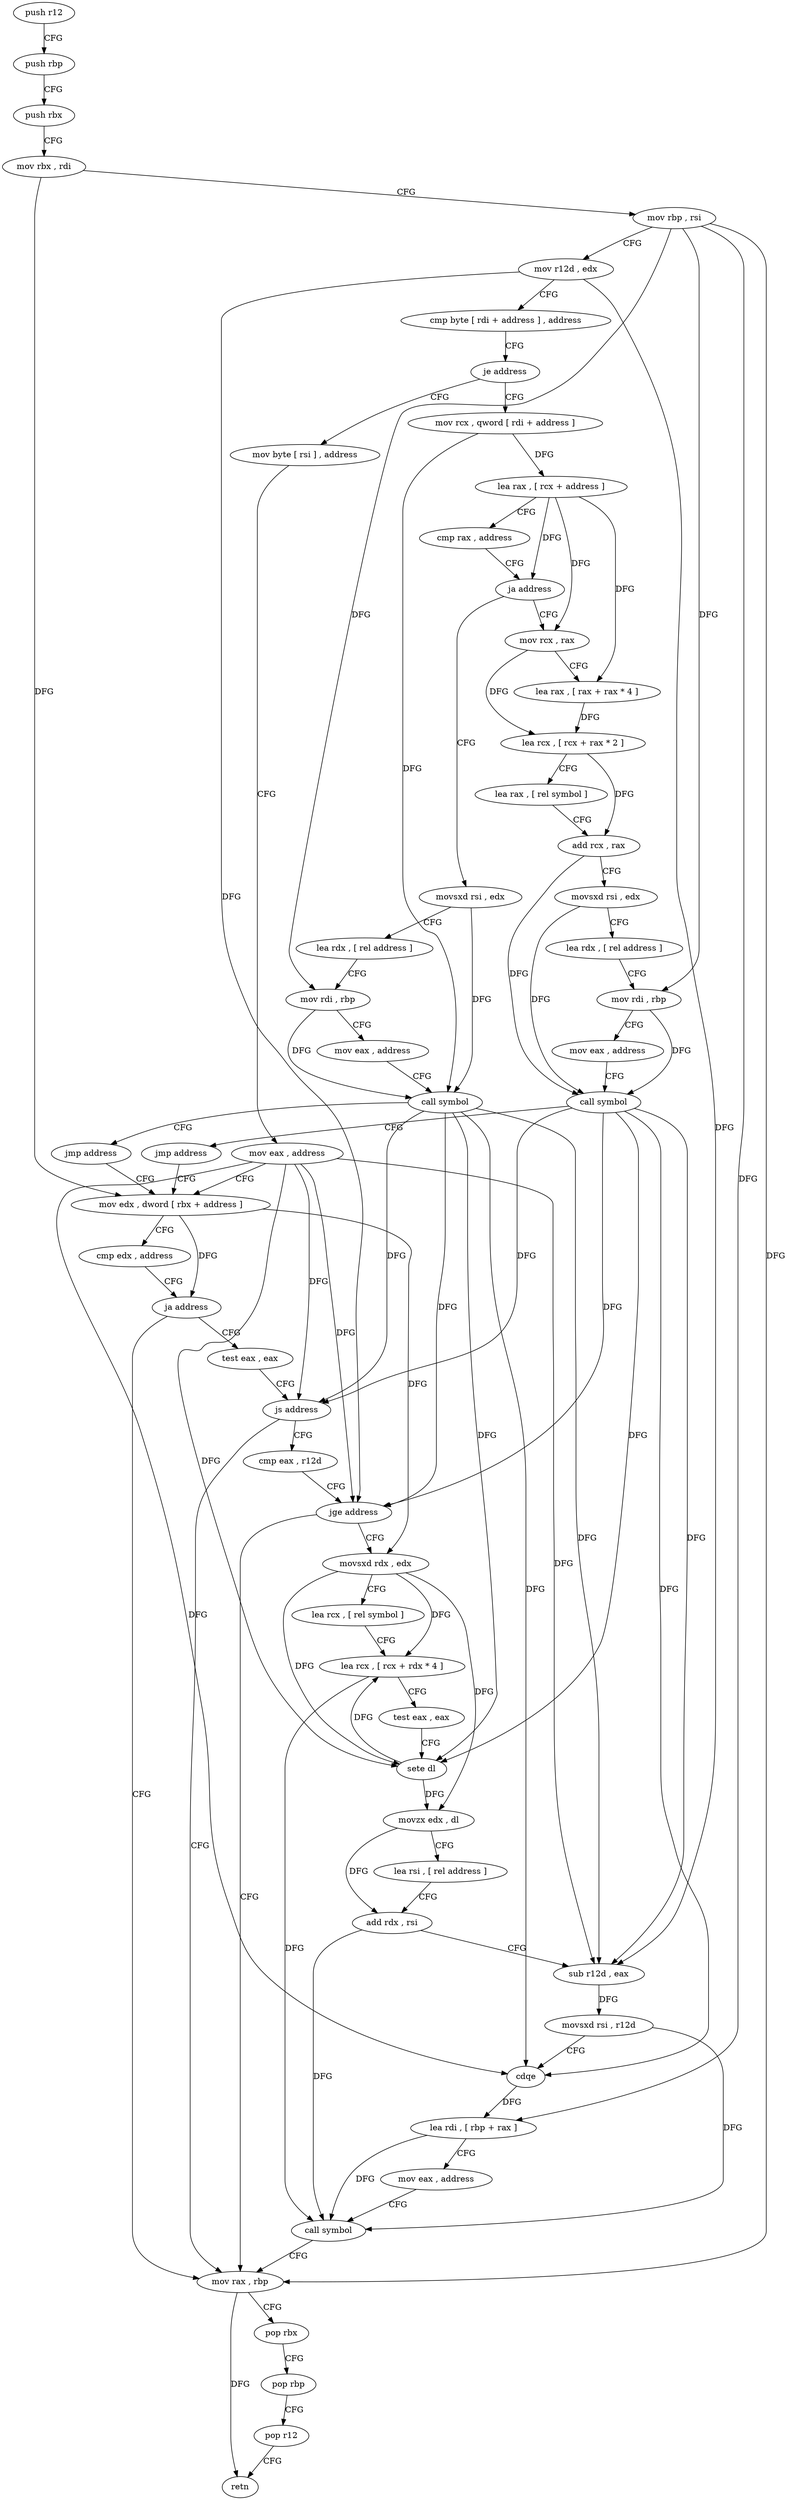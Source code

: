 digraph "func" {
"193891" [label = "push r12" ]
"193893" [label = "push rbp" ]
"193894" [label = "push rbx" ]
"193895" [label = "mov rbx , rdi" ]
"193898" [label = "mov rbp , rsi" ]
"193901" [label = "mov r12d , edx" ]
"193904" [label = "cmp byte [ rdi + address ] , address" ]
"193911" [label = "je address" ]
"193998" [label = "mov byte [ rsi ] , address" ]
"193913" [label = "mov rcx , qword [ rdi + address ]" ]
"194001" [label = "mov eax , address" ]
"194006" [label = "mov edx , dword [ rbx + address ]" ]
"193917" [label = "lea rax , [ rcx + address ]" ]
"193921" [label = "cmp rax , address" ]
"193925" [label = "ja address" ]
"193973" [label = "movsxd rsi , edx" ]
"193927" [label = "mov rcx , rax" ]
"194078" [label = "mov rax , rbp" ]
"194081" [label = "pop rbx" ]
"194082" [label = "pop rbp" ]
"194083" [label = "pop r12" ]
"194085" [label = "retn" ]
"194014" [label = "test eax , eax" ]
"194016" [label = "js address" ]
"194018" [label = "cmp eax , r12d" ]
"193976" [label = "lea rdx , [ rel address ]" ]
"193983" [label = "mov rdi , rbp" ]
"193986" [label = "mov eax , address" ]
"193991" [label = "call symbol" ]
"193996" [label = "jmp address" ]
"193930" [label = "lea rax , [ rax + rax * 4 ]" ]
"193934" [label = "lea rcx , [ rcx + rax * 2 ]" ]
"193938" [label = "lea rax , [ rel symbol ]" ]
"193945" [label = "add rcx , rax" ]
"193948" [label = "movsxd rsi , edx" ]
"193951" [label = "lea rdx , [ rel address ]" ]
"193958" [label = "mov rdi , rbp" ]
"193961" [label = "mov eax , address" ]
"193966" [label = "call symbol" ]
"193971" [label = "jmp address" ]
"194021" [label = "jge address" ]
"194023" [label = "movsxd rdx , edx" ]
"194009" [label = "cmp edx , address" ]
"194012" [label = "ja address" ]
"194026" [label = "lea rcx , [ rel symbol ]" ]
"194033" [label = "lea rcx , [ rcx + rdx * 4 ]" ]
"194037" [label = "test eax , eax" ]
"194039" [label = "sete dl" ]
"194042" [label = "movzx edx , dl" ]
"194045" [label = "lea rsi , [ rel address ]" ]
"194052" [label = "add rdx , rsi" ]
"194055" [label = "sub r12d , eax" ]
"194058" [label = "movsxd rsi , r12d" ]
"194061" [label = "cdqe" ]
"194063" [label = "lea rdi , [ rbp + rax ]" ]
"194068" [label = "mov eax , address" ]
"194073" [label = "call symbol" ]
"193891" -> "193893" [ label = "CFG" ]
"193893" -> "193894" [ label = "CFG" ]
"193894" -> "193895" [ label = "CFG" ]
"193895" -> "193898" [ label = "CFG" ]
"193895" -> "194006" [ label = "DFG" ]
"193898" -> "193901" [ label = "CFG" ]
"193898" -> "193983" [ label = "DFG" ]
"193898" -> "193958" [ label = "DFG" ]
"193898" -> "194078" [ label = "DFG" ]
"193898" -> "194063" [ label = "DFG" ]
"193901" -> "193904" [ label = "CFG" ]
"193901" -> "194021" [ label = "DFG" ]
"193901" -> "194055" [ label = "DFG" ]
"193904" -> "193911" [ label = "CFG" ]
"193911" -> "193998" [ label = "CFG" ]
"193911" -> "193913" [ label = "CFG" ]
"193998" -> "194001" [ label = "CFG" ]
"193913" -> "193917" [ label = "DFG" ]
"193913" -> "193991" [ label = "DFG" ]
"194001" -> "194006" [ label = "CFG" ]
"194001" -> "194016" [ label = "DFG" ]
"194001" -> "194021" [ label = "DFG" ]
"194001" -> "194039" [ label = "DFG" ]
"194001" -> "194055" [ label = "DFG" ]
"194001" -> "194061" [ label = "DFG" ]
"194006" -> "194009" [ label = "CFG" ]
"194006" -> "194012" [ label = "DFG" ]
"194006" -> "194023" [ label = "DFG" ]
"193917" -> "193921" [ label = "CFG" ]
"193917" -> "193925" [ label = "DFG" ]
"193917" -> "193927" [ label = "DFG" ]
"193917" -> "193930" [ label = "DFG" ]
"193921" -> "193925" [ label = "CFG" ]
"193925" -> "193973" [ label = "CFG" ]
"193925" -> "193927" [ label = "CFG" ]
"193973" -> "193976" [ label = "CFG" ]
"193973" -> "193991" [ label = "DFG" ]
"193927" -> "193930" [ label = "CFG" ]
"193927" -> "193934" [ label = "DFG" ]
"194078" -> "194081" [ label = "CFG" ]
"194078" -> "194085" [ label = "DFG" ]
"194081" -> "194082" [ label = "CFG" ]
"194082" -> "194083" [ label = "CFG" ]
"194083" -> "194085" [ label = "CFG" ]
"194014" -> "194016" [ label = "CFG" ]
"194016" -> "194078" [ label = "CFG" ]
"194016" -> "194018" [ label = "CFG" ]
"194018" -> "194021" [ label = "CFG" ]
"193976" -> "193983" [ label = "CFG" ]
"193983" -> "193986" [ label = "CFG" ]
"193983" -> "193991" [ label = "DFG" ]
"193986" -> "193991" [ label = "CFG" ]
"193991" -> "193996" [ label = "CFG" ]
"193991" -> "194016" [ label = "DFG" ]
"193991" -> "194021" [ label = "DFG" ]
"193991" -> "194039" [ label = "DFG" ]
"193991" -> "194055" [ label = "DFG" ]
"193991" -> "194061" [ label = "DFG" ]
"193996" -> "194006" [ label = "CFG" ]
"193930" -> "193934" [ label = "DFG" ]
"193934" -> "193938" [ label = "CFG" ]
"193934" -> "193945" [ label = "DFG" ]
"193938" -> "193945" [ label = "CFG" ]
"193945" -> "193948" [ label = "CFG" ]
"193945" -> "193966" [ label = "DFG" ]
"193948" -> "193951" [ label = "CFG" ]
"193948" -> "193966" [ label = "DFG" ]
"193951" -> "193958" [ label = "CFG" ]
"193958" -> "193961" [ label = "CFG" ]
"193958" -> "193966" [ label = "DFG" ]
"193961" -> "193966" [ label = "CFG" ]
"193966" -> "193971" [ label = "CFG" ]
"193966" -> "194016" [ label = "DFG" ]
"193966" -> "194021" [ label = "DFG" ]
"193966" -> "194039" [ label = "DFG" ]
"193966" -> "194055" [ label = "DFG" ]
"193966" -> "194061" [ label = "DFG" ]
"193971" -> "194006" [ label = "CFG" ]
"194021" -> "194078" [ label = "CFG" ]
"194021" -> "194023" [ label = "CFG" ]
"194023" -> "194026" [ label = "CFG" ]
"194023" -> "194033" [ label = "DFG" ]
"194023" -> "194039" [ label = "DFG" ]
"194023" -> "194042" [ label = "DFG" ]
"194009" -> "194012" [ label = "CFG" ]
"194012" -> "194078" [ label = "CFG" ]
"194012" -> "194014" [ label = "CFG" ]
"194026" -> "194033" [ label = "CFG" ]
"194033" -> "194037" [ label = "CFG" ]
"194033" -> "194073" [ label = "DFG" ]
"194037" -> "194039" [ label = "CFG" ]
"194039" -> "194042" [ label = "DFG" ]
"194039" -> "194033" [ label = "DFG" ]
"194042" -> "194045" [ label = "CFG" ]
"194042" -> "194052" [ label = "DFG" ]
"194045" -> "194052" [ label = "CFG" ]
"194052" -> "194055" [ label = "CFG" ]
"194052" -> "194073" [ label = "DFG" ]
"194055" -> "194058" [ label = "DFG" ]
"194058" -> "194061" [ label = "CFG" ]
"194058" -> "194073" [ label = "DFG" ]
"194061" -> "194063" [ label = "DFG" ]
"194063" -> "194068" [ label = "CFG" ]
"194063" -> "194073" [ label = "DFG" ]
"194068" -> "194073" [ label = "CFG" ]
"194073" -> "194078" [ label = "CFG" ]
}
